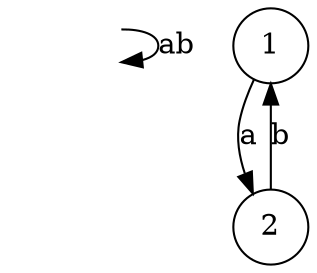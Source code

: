 digraph Automaton {
    "" [shape=none];
    "1" [shape=circle]
    "2" [shape=circle]

    "" -> "" [label="ab"]
    "1" -> "2" [label="a"]
    "2" -> "1" [label="b"]
}